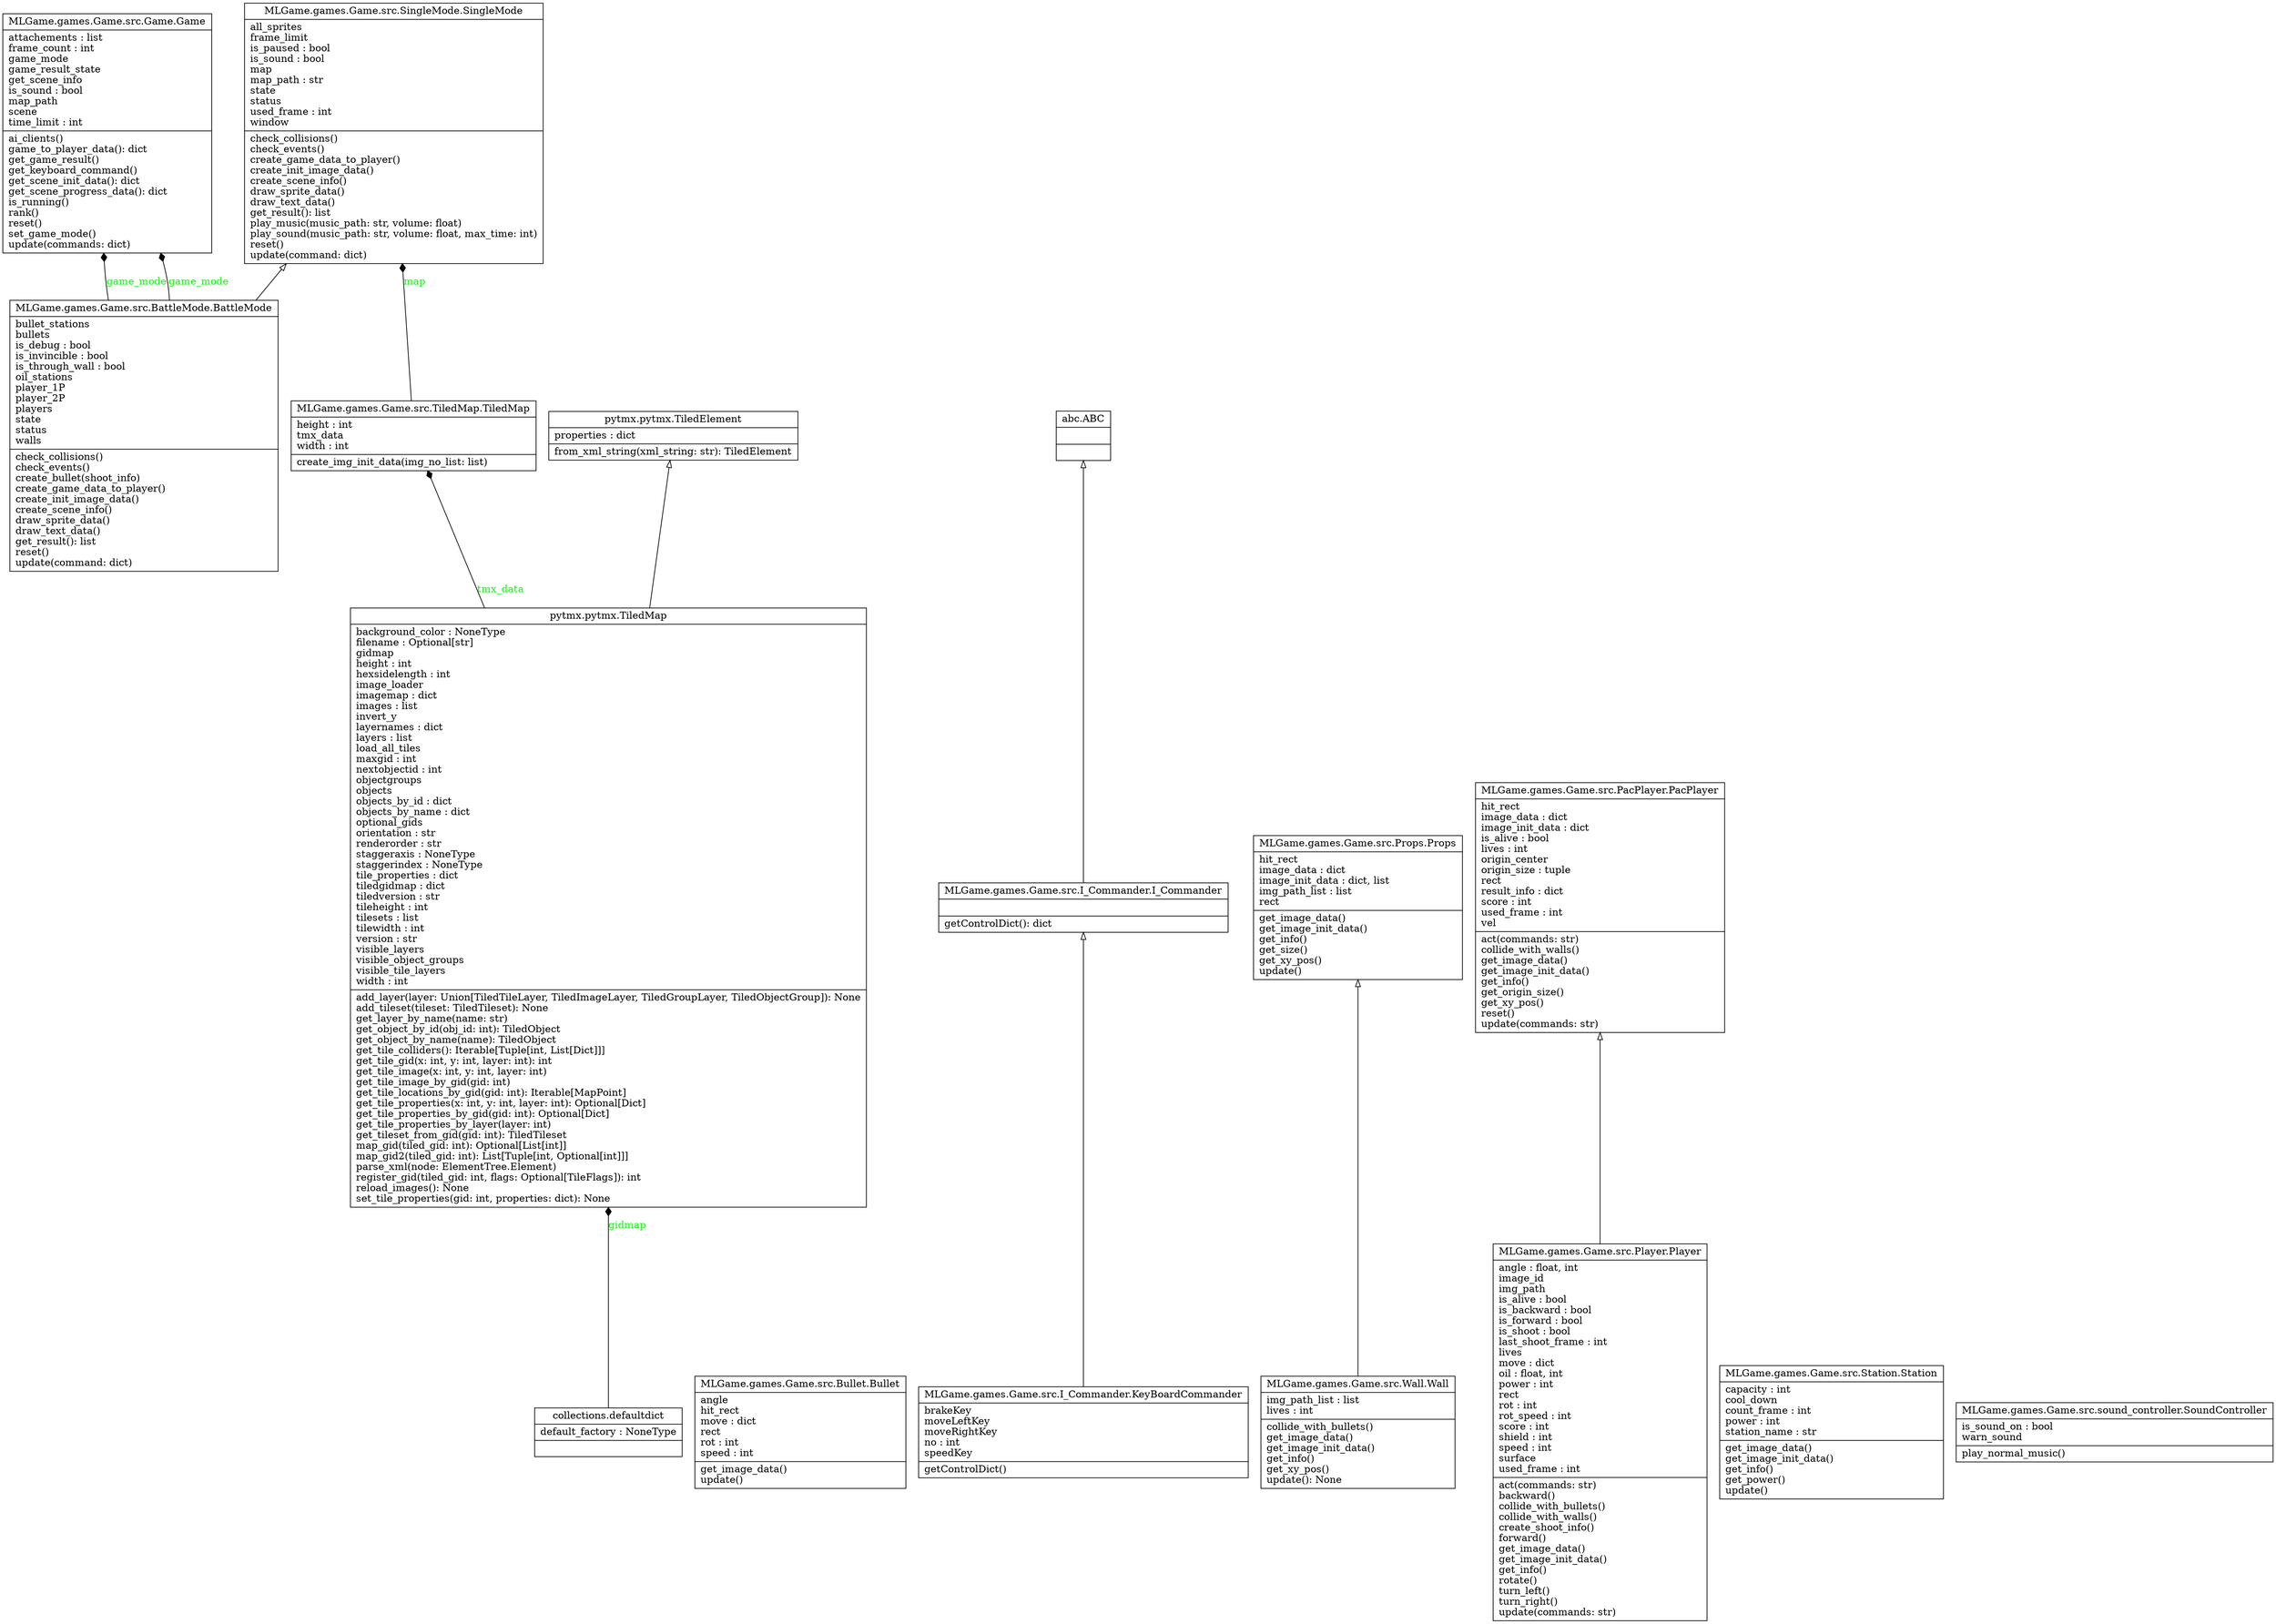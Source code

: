 digraph "classes" {
rankdir=BT
charset="utf-8"
"MLGame.games.Game.src.BattleMode.BattleMode" [color="black", fontcolor="black", label="{MLGame.games.Game.src.BattleMode.BattleMode|bullet_stations\lbullets\lis_debug : bool\lis_invincible : bool\lis_through_wall : bool\loil_stations\lplayer_1P\lplayer_2P\lplayers\lstate\lstatus\lwalls\l|check_collisions()\lcheck_events()\lcreate_bullet(shoot_info)\lcreate_game_data_to_player()\lcreate_init_image_data()\lcreate_scene_info()\ldraw_sprite_data()\ldraw_text_data()\lget_result(): list\lreset()\lupdate(command: dict)\l}", shape="record", style="solid"];
"MLGame.games.Game.src.Bullet.Bullet" [color="black", fontcolor="black", label="{MLGame.games.Game.src.Bullet.Bullet|angle\lhit_rect\lmove : dict\lrect\lrot : int\lspeed : int\l|get_image_data()\lupdate()\l}", shape="record", style="solid"];
"MLGame.games.Game.src.SingleMode.SingleMode" [color="black", fontcolor="black", label="{MLGame.games.Game.src.SingleMode.SingleMode|all_sprites\lframe_limit\lis_paused : bool\lis_sound : bool\lmap\lmap_path : str\lstate\lstatus\lused_frame : int\lwindow\l|check_collisions()\lcheck_events()\lcreate_game_data_to_player()\lcreate_init_image_data()\lcreate_scene_info()\ldraw_sprite_data()\ldraw_text_data()\lget_result(): list\lplay_music(music_path: str, volume: float)\lplay_sound(music_path: str, volume: float, max_time: int)\lreset()\lupdate(command: dict)\l}", shape="record", style="solid"];
"MLGame.games.Game.src.I_Commander.I_Commander" [color="black", fontcolor="black", label="{MLGame.games.Game.src.I_Commander.I_Commander|\l|getControlDict(): dict\l}", shape="record", style="solid"];
"MLGame.games.Game.src.I_Commander.KeyBoardCommander" [color="black", fontcolor="black", label="{MLGame.games.Game.src.I_Commander.KeyBoardCommander|brakeKey\lmoveLeftKey\lmoveRightKey\lno : int\lspeedKey\l|getControlDict()\l}", shape="record", style="solid"];
"MLGame.games.Game.src.Wall.Wall" [color="black", fontcolor="black", label="{MLGame.games.Game.src.Wall.Wall|img_path_list : list\llives : int\l|collide_with_bullets()\lget_image_data()\lget_image_init_data()\lget_info()\lget_xy_pos()\lupdate(): None\l}", shape="record", style="solid"];
"MLGame.games.Game.src.PacPlayer.PacPlayer" [color="black", fontcolor="black", label="{MLGame.games.Game.src.PacPlayer.PacPlayer|hit_rect\limage_data : dict\limage_init_data : dict\lis_alive : bool\llives : int\lorigin_center\lorigin_size : tuple\lrect\lresult_info : dict\lscore : int\lused_frame : int\lvel\l|act(commands: str)\lcollide_with_walls()\lget_image_data()\lget_image_init_data()\lget_info()\lget_origin_size()\lget_xy_pos()\lreset()\lupdate(commands: str)\l}", shape="record", style="solid"];
"MLGame.games.Game.src.Props.Props" [color="black", fontcolor="black", label="{MLGame.games.Game.src.Props.Props|hit_rect\limage_data : dict\limage_init_data : dict, list\limg_path_list : list\lrect\l|get_image_data()\lget_image_init_data()\lget_info()\lget_size()\lget_xy_pos()\lupdate()\l}", shape="record", style="solid"];
"MLGame.games.Game.src.Station.Station" [color="black", fontcolor="black", label="{MLGame.games.Game.src.Station.Station|capacity : int\lcool_down\lcount_frame : int\lpower : int\lstation_name : str\l|get_image_data()\lget_image_init_data()\lget_info()\lget_power()\lupdate()\l}", shape="record", style="solid"];
"MLGame.games.Game.src.Game.Game" [color="black", fontcolor="black", label="{MLGame.games.Game.src.Game.Game|attachements : list\lframe_count : int\lgame_mode\lgame_result_state\lget_scene_info\lis_sound : bool\lmap_path\lscene\ltime_limit : int\l|ai_clients()\lgame_to_player_data(): dict\lget_game_result()\lget_keyboard_command()\lget_scene_init_data(): dict\lget_scene_progress_data(): dict\lis_running()\lrank()\lreset()\lset_game_mode()\lupdate(commands: dict)\l}", shape="record", style="solid"];
"MLGame.games.Game.src.TiledMap.TiledMap" [color="black", fontcolor="black", label="{MLGame.games.Game.src.TiledMap.TiledMap|height : int\ltmx_data\lwidth : int\l|create_img_init_data(img_no_list: list)\l}", shape="record", style="solid"];
"MLGame.games.Game.src.Player.Player" [color="black", fontcolor="black", label="{MLGame.games.Game.src.Player.Player|angle : float, int\limage_id\limg_path\lis_alive : bool\lis_backward : bool\lis_forward : bool\lis_shoot : bool\llast_shoot_frame : int\llives\lmove : dict\loil : float, int\lpower : int\lrect\lrot : int\lrot_speed : int\lscore : int\lshield : int\lspeed : int\lsurface\lused_frame : int\l|act(commands: str)\lbackward()\lcollide_with_bullets()\lcollide_with_walls()\lcreate_shoot_info()\lforward()\lget_image_data()\lget_image_init_data()\lget_info()\lrotate()\lturn_left()\lturn_right()\lupdate(commands: str)\l}", shape="record", style="solid"];
"MLGame.games.Game.src.sound_controller.SoundController" [color="black", fontcolor="black", label="{MLGame.games.Game.src.sound_controller.SoundController|is_sound_on : bool\lwarn_sound\l|play_normal_music()\l}", shape="record", style="solid"];
"abc.ABC" [color="black", fontcolor="black", label="{abc.ABC|\l|}", shape="record", style="solid"];
"collections.defaultdict" [color="black", fontcolor="black", label="{collections.defaultdict|default_factory : NoneType\l|}", shape="record", style="solid"];
"pytmx.pytmx.TiledElement" [color="black", fontcolor="black", label="{pytmx.pytmx.TiledElement|properties : dict\l|from_xml_string(xml_string: str): TiledElement\l}", shape="record", style="solid"];
"pytmx.pytmx.TiledMap" [color="black", fontcolor="black", label="{pytmx.pytmx.TiledMap|background_color : NoneType\lfilename : Optional[str]\lgidmap\lheight : int\lhexsidelength : int\limage_loader\limagemap : dict\limages : list\linvert_y\llayernames : dict\llayers : list\lload_all_tiles\lmaxgid : int\lnextobjectid : int\lobjectgroups\lobjects\lobjects_by_id : dict\lobjects_by_name : dict\loptional_gids\lorientation : str\lrenderorder : str\lstaggeraxis : NoneType\lstaggerindex : NoneType\ltile_properties : dict\ltiledgidmap : dict\ltiledversion : str\ltileheight : int\ltilesets : list\ltilewidth : int\lversion : str\lvisible_layers\lvisible_object_groups\lvisible_tile_layers\lwidth : int\l|add_layer(layer: Union[TiledTileLayer, TiledImageLayer, TiledGroupLayer, TiledObjectGroup]): None\ladd_tileset(tileset: TiledTileset): None\lget_layer_by_name(name: str)\lget_object_by_id(obj_id: int): TiledObject\lget_object_by_name(name): TiledObject\lget_tile_colliders(): Iterable[Tuple[int, List[Dict]]]\lget_tile_gid(x: int, y: int, layer: int): int\lget_tile_image(x: int, y: int, layer: int)\lget_tile_image_by_gid(gid: int)\lget_tile_locations_by_gid(gid: int): Iterable[MapPoint]\lget_tile_properties(x: int, y: int, layer: int): Optional[Dict]\lget_tile_properties_by_gid(gid: int): Optional[Dict]\lget_tile_properties_by_layer(layer: int)\lget_tileset_from_gid(gid: int): TiledTileset\lmap_gid(tiled_gid: int): Optional[List[int]]\lmap_gid2(tiled_gid: int): List[Tuple[int, Optional[int]]]\lparse_xml(node: ElementTree.Element)\lregister_gid(tiled_gid: int, flags: Optional[TileFlags]): int\lreload_images(): None\lset_tile_properties(gid: int, properties: dict): None\l}", shape="record", style="solid"];
"MLGame.games.Game.src.BattleMode.BattleMode" -> "MLGame.games.Game.src.SingleMode.SingleMode" [arrowhead="empty", arrowtail="none"];
"MLGame.games.Game.src.I_Commander.I_Commander" -> "abc.ABC" [arrowhead="empty", arrowtail="none"];
"MLGame.games.Game.src.I_Commander.KeyBoardCommander" -> "MLGame.games.Game.src.I_Commander.I_Commander" [arrowhead="empty", arrowtail="none"];
"MLGame.games.Game.src.Wall.Wall" -> "MLGame.games.Game.src.Props.Props" [arrowhead="empty", arrowtail="none"];
"MLGame.games.Game.src.Player.Player" -> "MLGame.games.Game.src.PacPlayer.PacPlayer" [arrowhead="empty", arrowtail="none"];
"pytmx.pytmx.TiledMap" -> "pytmx.pytmx.TiledElement" [arrowhead="empty", arrowtail="none"];
"MLGame.games.Game.src.BattleMode.BattleMode" -> "MLGame.games.Game.src.Game.Game" [arrowhead="diamond", arrowtail="none", fontcolor="green", label="game_mode", style="solid"];
"MLGame.games.Game.src.BattleMode.BattleMode" -> "MLGame.games.Game.src.Game.Game" [arrowhead="diamond", arrowtail="none", fontcolor="green", label="game_mode", style="solid"];
"MLGame.games.Game.src.TiledMap.TiledMap" -> "MLGame.games.Game.src.SingleMode.SingleMode" [arrowhead="diamond", arrowtail="none", fontcolor="green", label="map", style="solid"];
"collections.defaultdict" -> "pytmx.pytmx.TiledMap" [arrowhead="diamond", arrowtail="none", fontcolor="green", label="gidmap", style="solid"];
"pytmx.pytmx.TiledMap" -> "MLGame.games.Game.src.TiledMap.TiledMap" [arrowhead="diamond", arrowtail="none", fontcolor="green", label="tmx_data", style="solid"];
}
